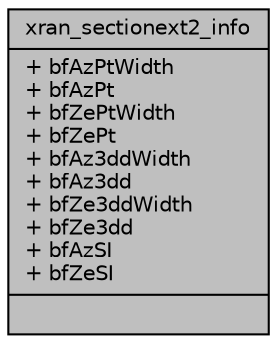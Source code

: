 digraph "xran_sectionext2_info"
{
 // LATEX_PDF_SIZE
  edge [fontname="Helvetica",fontsize="10",labelfontname="Helvetica",labelfontsize="10"];
  node [fontname="Helvetica",fontsize="10",shape=record];
  Node1 [label="{xran_sectionext2_info\n|+ bfAzPtWidth\l+ bfAzPt\l+ bfZePtWidth\l+ bfZePt\l+ bfAz3ddWidth\l+ bfAz3dd\l+ bfZe3ddWidth\l+ bfZe3dd\l+ bfAzSI\l+ bfZeSI\l|}",height=0.2,width=0.4,color="black", fillcolor="grey75", style="filled", fontcolor="black",tooltip=" "];
}
